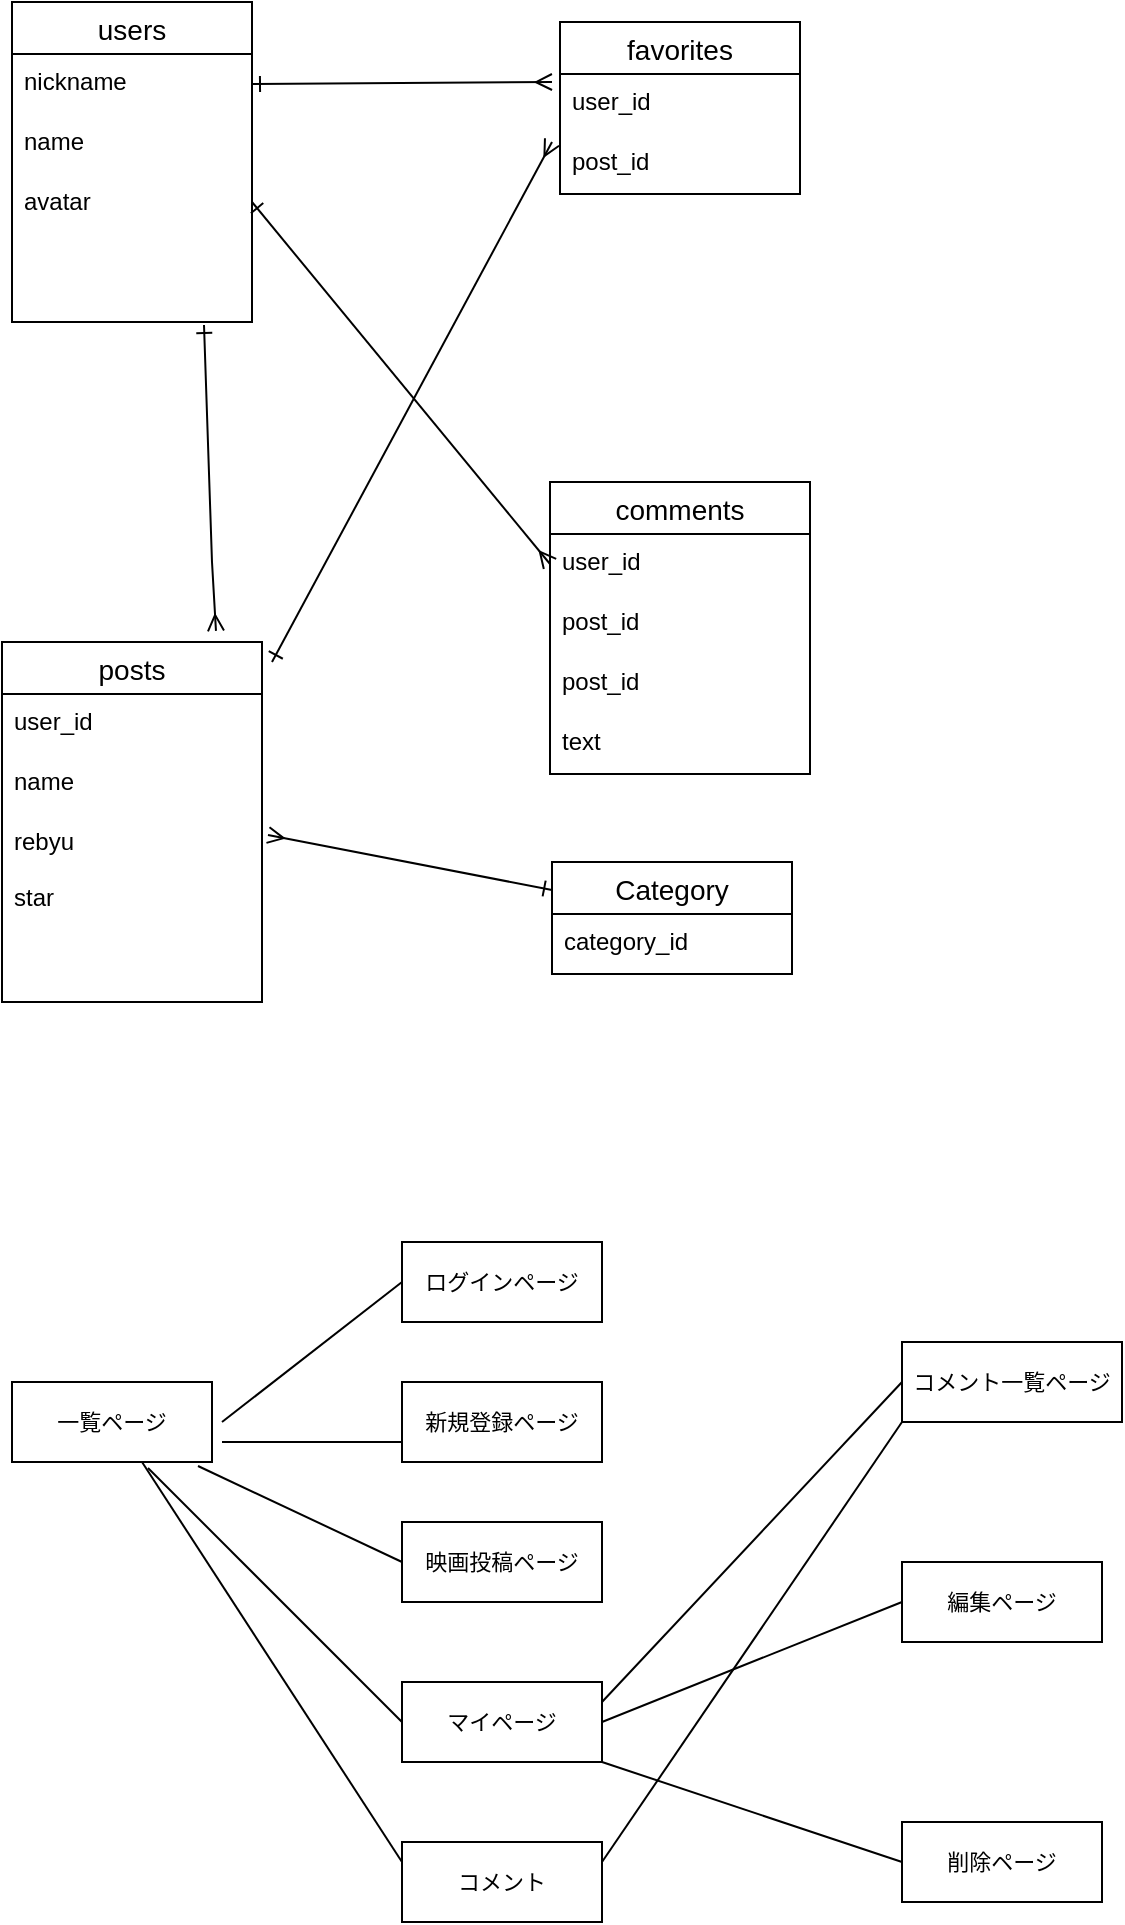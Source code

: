 <mxfile>
    <diagram id="bGyYvwKoSOCmaOz6cQis" name="ページ1">
        <mxGraphModel dx="816" dy="680" grid="1" gridSize="10" guides="1" tooltips="1" connect="1" arrows="1" fold="1" page="1" pageScale="1" pageWidth="827" pageHeight="1169" math="0" shadow="0">
            <root>
                <mxCell id="0"/>
                <mxCell id="1" parent="0"/>
                <mxCell id="2" value="users" style="swimlane;fontStyle=0;childLayout=stackLayout;horizontal=1;startSize=26;horizontalStack=0;resizeParent=1;resizeParentMax=0;resizeLast=0;collapsible=1;marginBottom=0;align=center;fontSize=14;" vertex="1" parent="1">
                    <mxGeometry x="5" width="120" height="160" as="geometry"/>
                </mxCell>
                <mxCell id="3" value="nickname&#10;&#10;" style="text;strokeColor=none;fillColor=none;spacingLeft=4;spacingRight=4;overflow=hidden;rotatable=0;points=[[0,0.5],[1,0.5]];portConstraint=eastwest;fontSize=12;" vertex="1" parent="2">
                    <mxGeometry y="26" width="120" height="30" as="geometry"/>
                </mxCell>
                <mxCell id="4" value="name&#10;&#10;avatar" style="text;strokeColor=none;fillColor=none;spacingLeft=4;spacingRight=4;overflow=hidden;rotatable=0;points=[[0,0.5],[1,0.5]];portConstraint=eastwest;fontSize=12;" vertex="1" parent="2">
                    <mxGeometry y="56" width="120" height="30" as="geometry"/>
                </mxCell>
                <mxCell id="5" value="avatar" style="text;strokeColor=none;fillColor=none;spacingLeft=4;spacingRight=4;overflow=hidden;rotatable=0;points=[[0,0.5],[1,0.5]];portConstraint=eastwest;fontSize=12;" vertex="1" parent="2">
                    <mxGeometry y="86" width="120" height="74" as="geometry"/>
                </mxCell>
                <mxCell id="6" value="posts" style="swimlane;fontStyle=0;childLayout=stackLayout;horizontal=1;startSize=26;horizontalStack=0;resizeParent=1;resizeParentMax=0;resizeLast=0;collapsible=1;marginBottom=0;align=center;fontSize=14;" vertex="1" parent="1">
                    <mxGeometry y="320" width="130" height="180" as="geometry"/>
                </mxCell>
                <mxCell id="7" value="user_id&#10;&#10;" style="text;strokeColor=none;fillColor=none;spacingLeft=4;spacingRight=4;overflow=hidden;rotatable=0;points=[[0,0.5],[1,0.5]];portConstraint=eastwest;fontSize=12;" vertex="1" parent="6">
                    <mxGeometry y="26" width="130" height="30" as="geometry"/>
                </mxCell>
                <mxCell id="8" value="name&#10;&#10;" style="text;strokeColor=none;fillColor=none;spacingLeft=4;spacingRight=4;overflow=hidden;rotatable=0;points=[[0,0.5],[1,0.5]];portConstraint=eastwest;fontSize=12;" vertex="1" parent="6">
                    <mxGeometry y="56" width="130" height="30" as="geometry"/>
                </mxCell>
                <mxCell id="9" value="rebyu&#10;&#10;star&#10;&#10;" style="text;strokeColor=none;fillColor=none;spacingLeft=4;spacingRight=4;overflow=hidden;rotatable=0;points=[[0,0.5],[1,0.5]];portConstraint=eastwest;fontSize=12;" vertex="1" parent="6">
                    <mxGeometry y="86" width="130" height="94" as="geometry"/>
                </mxCell>
                <mxCell id="10" value="comments" style="swimlane;fontStyle=0;childLayout=stackLayout;horizontal=1;startSize=26;horizontalStack=0;resizeParent=1;resizeParentMax=0;resizeLast=0;collapsible=1;marginBottom=0;align=center;fontSize=14;" vertex="1" parent="1">
                    <mxGeometry x="274" y="240" width="130" height="146" as="geometry"/>
                </mxCell>
                <mxCell id="11" value="user_id&#10;&#10;" style="text;strokeColor=none;fillColor=none;spacingLeft=4;spacingRight=4;overflow=hidden;rotatable=0;points=[[0,0.5],[1,0.5]];portConstraint=eastwest;fontSize=12;" vertex="1" parent="10">
                    <mxGeometry y="26" width="130" height="30" as="geometry"/>
                </mxCell>
                <mxCell id="24" value="post_id&#10;&#10;" style="text;strokeColor=none;fillColor=none;spacingLeft=4;spacingRight=4;overflow=hidden;rotatable=0;points=[[0,0.5],[1,0.5]];portConstraint=eastwest;fontSize=12;" vertex="1" parent="10">
                    <mxGeometry y="56" width="130" height="30" as="geometry"/>
                </mxCell>
                <mxCell id="14" value="post_id&#10;&#10;" style="text;strokeColor=none;fillColor=none;spacingLeft=4;spacingRight=4;overflow=hidden;rotatable=0;points=[[0,0.5],[1,0.5]];portConstraint=eastwest;fontSize=12;" vertex="1" parent="10">
                    <mxGeometry y="86" width="130" height="30" as="geometry"/>
                </mxCell>
                <mxCell id="12" value="text" style="text;strokeColor=none;fillColor=none;spacingLeft=4;spacingRight=4;overflow=hidden;rotatable=0;points=[[0,0.5],[1,0.5]];portConstraint=eastwest;fontSize=12;" vertex="1" parent="10">
                    <mxGeometry y="116" width="130" height="30" as="geometry"/>
                </mxCell>
                <mxCell id="15" value="favorites" style="swimlane;fontStyle=0;childLayout=stackLayout;horizontal=1;startSize=26;horizontalStack=0;resizeParent=1;resizeParentMax=0;resizeLast=0;collapsible=1;marginBottom=0;align=center;fontSize=14;" vertex="1" parent="1">
                    <mxGeometry x="279" y="10" width="120" height="86" as="geometry"/>
                </mxCell>
                <mxCell id="16" value="user_id&#10;" style="text;strokeColor=none;fillColor=none;spacingLeft=4;spacingRight=4;overflow=hidden;rotatable=0;points=[[0,0.5],[1,0.5]];portConstraint=eastwest;fontSize=12;" vertex="1" parent="15">
                    <mxGeometry y="26" width="120" height="30" as="geometry"/>
                </mxCell>
                <mxCell id="17" value="post_id&#10;" style="text;strokeColor=none;fillColor=none;spacingLeft=4;spacingRight=4;overflow=hidden;rotatable=0;points=[[0,0.5],[1,0.5]];portConstraint=eastwest;fontSize=12;" vertex="1" parent="15">
                    <mxGeometry y="56" width="120" height="30" as="geometry"/>
                </mxCell>
                <mxCell id="20" value="" style="endArrow=ERmany;html=1;rounded=0;targetPerimeterSpacing=0;strokeColor=default;startArrow=ERone;startFill=0;endFill=0;entryX=0;entryY=0.5;entryDx=0;entryDy=0;" edge="1" parent="1" target="11">
                    <mxGeometry relative="1" as="geometry">
                        <mxPoint x="125" y="100" as="sourcePoint"/>
                        <mxPoint x="265" y="270" as="targetPoint"/>
                    </mxGeometry>
                </mxCell>
                <mxCell id="23" value="" style="endArrow=ERone;html=1;rounded=0;entryX=0.8;entryY=1.02;entryDx=0;entryDy=0;entryPerimeter=0;exitX=0.823;exitY=-0.031;exitDx=0;exitDy=0;exitPerimeter=0;endFill=0;startArrow=ERmany;startFill=0;" edge="1" parent="1" source="6" target="5">
                    <mxGeometry relative="1" as="geometry">
                        <mxPoint x="25" y="280" as="sourcePoint"/>
                        <mxPoint x="185" y="280" as="targetPoint"/>
                        <Array as="points">
                            <mxPoint x="105" y="280"/>
                        </Array>
                    </mxGeometry>
                </mxCell>
                <mxCell id="26" value="" style="endArrow=ERmany;html=1;rounded=0;labelBackgroundColor=default;fontFamily=Helvetica;fontSize=11;fontColor=default;targetPerimeterSpacing=0;strokeColor=default;shape=connector;endFill=0;startArrow=ERone;startFill=0;" edge="1" parent="1">
                    <mxGeometry relative="1" as="geometry">
                        <mxPoint x="135" y="330" as="sourcePoint"/>
                        <mxPoint x="275" y="70" as="targetPoint"/>
                    </mxGeometry>
                </mxCell>
                <mxCell id="28" value="" style="endArrow=ERmany;html=1;rounded=0;labelBackgroundColor=default;fontFamily=Helvetica;fontSize=11;fontColor=default;targetPerimeterSpacing=0;strokeColor=default;shape=connector;exitX=1;exitY=0.5;exitDx=0;exitDy=0;endFill=0;startArrow=ERone;startFill=0;" edge="1" parent="1" source="3">
                    <mxGeometry relative="1" as="geometry">
                        <mxPoint x="205" y="210" as="sourcePoint"/>
                        <mxPoint x="275" y="40" as="targetPoint"/>
                    </mxGeometry>
                </mxCell>
                <mxCell id="29" value="Category" style="swimlane;fontStyle=0;childLayout=stackLayout;horizontal=1;startSize=26;horizontalStack=0;resizeParent=1;resizeParentMax=0;resizeLast=0;collapsible=1;marginBottom=0;align=center;fontSize=14;fontFamily=Helvetica;fontColor=default;" vertex="1" parent="1">
                    <mxGeometry x="275" y="430" width="120" height="56" as="geometry"/>
                </mxCell>
                <mxCell id="30" value="category_id" style="text;strokeColor=none;fillColor=none;spacingLeft=4;spacingRight=4;overflow=hidden;rotatable=0;points=[[0,0.5],[1,0.5]];portConstraint=eastwest;fontSize=12;fontFamily=Helvetica;fontColor=default;" vertex="1" parent="29">
                    <mxGeometry y="26" width="120" height="30" as="geometry"/>
                </mxCell>
                <mxCell id="33" value="" style="endArrow=ERone;html=1;rounded=0;labelBackgroundColor=default;fontFamily=Helvetica;fontSize=11;fontColor=default;targetPerimeterSpacing=0;strokeColor=default;shape=connector;entryX=0;entryY=0.25;entryDx=0;entryDy=0;endFill=0;exitX=1.023;exitY=0.112;exitDx=0;exitDy=0;exitPerimeter=0;startArrow=ERmany;startFill=0;" edge="1" parent="1" source="9" target="29">
                    <mxGeometry relative="1" as="geometry">
                        <mxPoint x="145" y="160" as="sourcePoint"/>
                        <mxPoint x="295" y="210" as="targetPoint"/>
                        <Array as="points"/>
                    </mxGeometry>
                </mxCell>
                <mxCell id="35" value="一覧ページ" style="whiteSpace=wrap;html=1;align=center;fontFamily=Helvetica;fontSize=11;fontColor=default;" vertex="1" parent="1">
                    <mxGeometry x="5" y="690" width="100" height="40" as="geometry"/>
                </mxCell>
                <mxCell id="36" value="ログインページ" style="whiteSpace=wrap;html=1;align=center;fontFamily=Helvetica;fontSize=11;fontColor=default;" vertex="1" parent="1">
                    <mxGeometry x="200" y="620" width="100" height="40" as="geometry"/>
                </mxCell>
                <mxCell id="37" value="新規登録ページ" style="whiteSpace=wrap;html=1;align=center;fontFamily=Helvetica;fontSize=11;fontColor=default;" vertex="1" parent="1">
                    <mxGeometry x="200" y="690" width="100" height="40" as="geometry"/>
                </mxCell>
                <mxCell id="38" value="映画投稿ページ" style="whiteSpace=wrap;html=1;align=center;fontFamily=Helvetica;fontSize=11;fontColor=default;" vertex="1" parent="1">
                    <mxGeometry x="200" y="760" width="100" height="40" as="geometry"/>
                </mxCell>
                <mxCell id="39" value="マイページ" style="whiteSpace=wrap;html=1;align=center;fontFamily=Helvetica;fontSize=11;fontColor=default;" vertex="1" parent="1">
                    <mxGeometry x="200" y="840" width="100" height="40" as="geometry"/>
                </mxCell>
                <mxCell id="40" value="コメント" style="whiteSpace=wrap;html=1;align=center;fontFamily=Helvetica;fontSize=11;fontColor=default;" vertex="1" parent="1">
                    <mxGeometry x="200" y="920" width="100" height="40" as="geometry"/>
                </mxCell>
                <mxCell id="41" value="" style="endArrow=none;html=1;rounded=0;labelBackgroundColor=default;fontFamily=Helvetica;fontSize=11;fontColor=default;targetPerimeterSpacing=0;strokeColor=default;shape=connector;entryX=0;entryY=0.5;entryDx=0;entryDy=0;" edge="1" parent="1" target="36">
                    <mxGeometry relative="1" as="geometry">
                        <mxPoint x="110" y="710" as="sourcePoint"/>
                        <mxPoint x="260" y="709.5" as="targetPoint"/>
                    </mxGeometry>
                </mxCell>
                <mxCell id="42" value="" style="endArrow=none;html=1;rounded=0;labelBackgroundColor=default;fontFamily=Helvetica;fontSize=11;fontColor=default;targetPerimeterSpacing=0;strokeColor=default;shape=connector;entryX=0;entryY=0.75;entryDx=0;entryDy=0;" edge="1" parent="1" target="37">
                    <mxGeometry relative="1" as="geometry">
                        <mxPoint x="110" y="720" as="sourcePoint"/>
                        <mxPoint x="190" y="720" as="targetPoint"/>
                    </mxGeometry>
                </mxCell>
                <mxCell id="43" value="" style="endArrow=none;html=1;rounded=0;labelBackgroundColor=default;fontFamily=Helvetica;fontSize=11;fontColor=default;targetPerimeterSpacing=0;strokeColor=default;shape=connector;entryX=0;entryY=0.5;entryDx=0;entryDy=0;exitX=0.93;exitY=1.05;exitDx=0;exitDy=0;exitPerimeter=0;" edge="1" parent="1" source="35" target="38">
                    <mxGeometry relative="1" as="geometry">
                        <mxPoint x="70" y="760" as="sourcePoint"/>
                        <mxPoint x="230" y="760" as="targetPoint"/>
                    </mxGeometry>
                </mxCell>
                <mxCell id="44" value="" style="endArrow=none;html=1;rounded=0;labelBackgroundColor=default;fontFamily=Helvetica;fontSize=11;fontColor=default;targetPerimeterSpacing=0;strokeColor=default;shape=connector;exitX=0.68;exitY=1.075;exitDx=0;exitDy=0;exitPerimeter=0;" edge="1" parent="1" source="35">
                    <mxGeometry relative="1" as="geometry">
                        <mxPoint x="40" y="860" as="sourcePoint"/>
                        <mxPoint x="200" y="860" as="targetPoint"/>
                    </mxGeometry>
                </mxCell>
                <mxCell id="45" value="" style="endArrow=none;html=1;rounded=0;labelBackgroundColor=default;fontFamily=Helvetica;fontSize=11;fontColor=default;targetPerimeterSpacing=0;strokeColor=default;shape=connector;" edge="1" parent="1">
                    <mxGeometry relative="1" as="geometry">
                        <mxPoint x="70" y="730" as="sourcePoint"/>
                        <mxPoint x="200" y="930" as="targetPoint"/>
                    </mxGeometry>
                </mxCell>
                <mxCell id="46" value="コメント一覧ページ" style="whiteSpace=wrap;html=1;align=center;fontFamily=Helvetica;fontSize=11;fontColor=default;" vertex="1" parent="1">
                    <mxGeometry x="450" y="670" width="110" height="40" as="geometry"/>
                </mxCell>
                <mxCell id="47" value="編集ページ" style="whiteSpace=wrap;html=1;align=center;fontFamily=Helvetica;fontSize=11;fontColor=default;" vertex="1" parent="1">
                    <mxGeometry x="450" y="780" width="100" height="40" as="geometry"/>
                </mxCell>
                <mxCell id="48" value="削除ページ" style="whiteSpace=wrap;html=1;align=center;fontFamily=Helvetica;fontSize=11;fontColor=default;" vertex="1" parent="1">
                    <mxGeometry x="450" y="910" width="100" height="40" as="geometry"/>
                </mxCell>
                <mxCell id="49" value="" style="endArrow=none;html=1;rounded=0;labelBackgroundColor=default;fontFamily=Helvetica;fontSize=11;fontColor=default;targetPerimeterSpacing=0;strokeColor=default;shape=connector;exitX=1;exitY=0.25;exitDx=0;exitDy=0;" edge="1" parent="1" source="39">
                    <mxGeometry relative="1" as="geometry">
                        <mxPoint x="290" y="690" as="sourcePoint"/>
                        <mxPoint x="450" y="690" as="targetPoint"/>
                    </mxGeometry>
                </mxCell>
                <mxCell id="50" value="" style="endArrow=none;html=1;rounded=0;labelBackgroundColor=default;fontFamily=Helvetica;fontSize=11;fontColor=default;targetPerimeterSpacing=0;strokeColor=default;shape=connector;exitX=1;exitY=0.5;exitDx=0;exitDy=0;" edge="1" parent="1" source="39">
                    <mxGeometry relative="1" as="geometry">
                        <mxPoint x="290" y="800" as="sourcePoint"/>
                        <mxPoint x="450" y="800" as="targetPoint"/>
                    </mxGeometry>
                </mxCell>
                <mxCell id="51" value="" style="endArrow=none;html=1;rounded=0;labelBackgroundColor=default;fontFamily=Helvetica;fontSize=11;fontColor=default;targetPerimeterSpacing=0;strokeColor=default;shape=connector;exitX=1;exitY=1;exitDx=0;exitDy=0;" edge="1" parent="1" source="39">
                    <mxGeometry relative="1" as="geometry">
                        <mxPoint x="290" y="930" as="sourcePoint"/>
                        <mxPoint x="450" y="930" as="targetPoint"/>
                    </mxGeometry>
                </mxCell>
                <mxCell id="52" value="" style="endArrow=none;html=1;rounded=0;labelBackgroundColor=default;fontFamily=Helvetica;fontSize=11;fontColor=default;targetPerimeterSpacing=0;strokeColor=default;shape=connector;entryX=0;entryY=1;entryDx=0;entryDy=0;" edge="1" parent="1" target="46">
                    <mxGeometry relative="1" as="geometry">
                        <mxPoint x="300" y="930" as="sourcePoint"/>
                        <mxPoint x="460" y="930" as="targetPoint"/>
                    </mxGeometry>
                </mxCell>
            </root>
        </mxGraphModel>
    </diagram>
</mxfile>